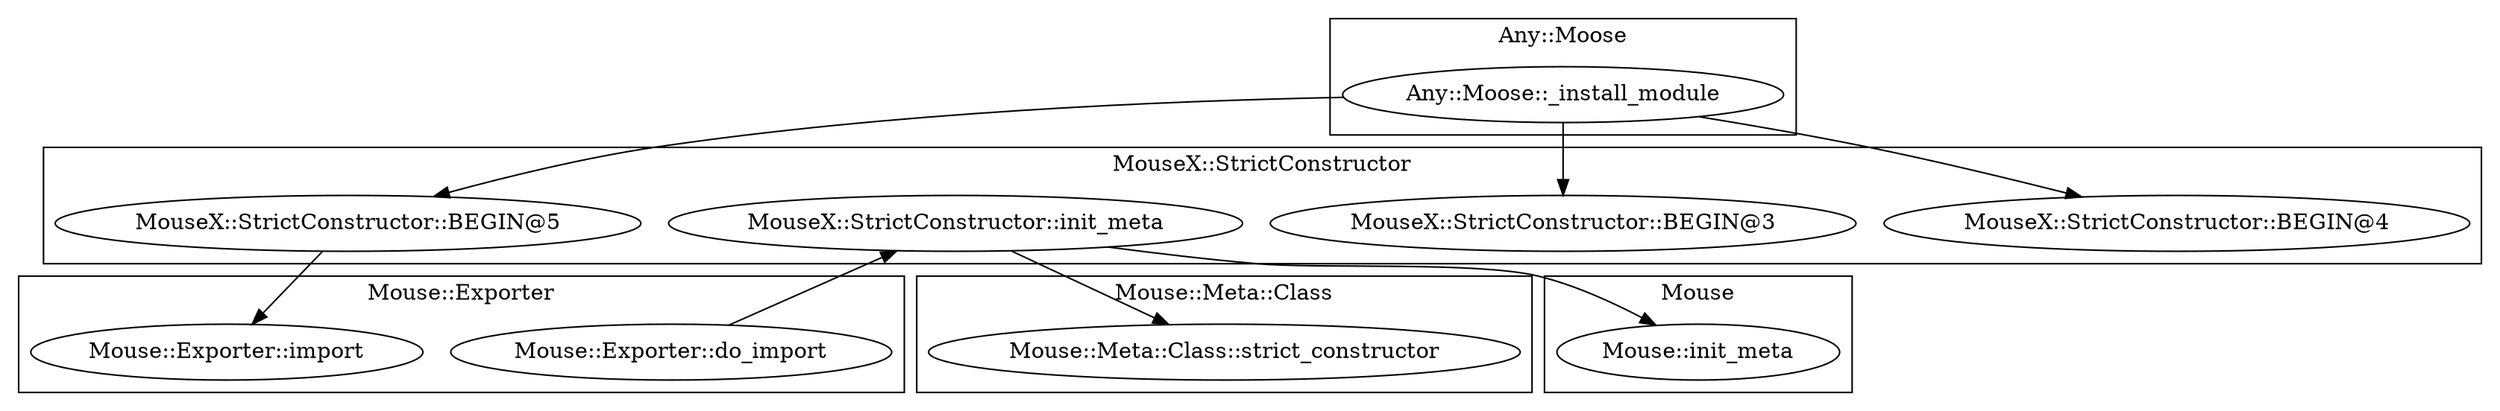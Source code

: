 digraph {
graph [overlap=false]
subgraph cluster_Mouse_Meta_Class {
	label="Mouse::Meta::Class";
	"Mouse::Meta::Class::strict_constructor";
}
subgraph cluster_Any_Moose {
	label="Any::Moose";
	"Any::Moose::_install_module";
}
subgraph cluster_MouseX_StrictConstructor {
	label="MouseX::StrictConstructor";
	"MouseX::StrictConstructor::BEGIN@3";
	"MouseX::StrictConstructor::BEGIN@5";
	"MouseX::StrictConstructor::init_meta";
	"MouseX::StrictConstructor::BEGIN@4";
}
subgraph cluster_Mouse {
	label="Mouse";
	"Mouse::init_meta";
}
subgraph cluster_Mouse_Exporter {
	label="Mouse::Exporter";
	"Mouse::Exporter::import";
	"Mouse::Exporter::do_import";
}
"MouseX::StrictConstructor::init_meta" -> "Mouse::init_meta";
"Mouse::Exporter::do_import" -> "MouseX::StrictConstructor::init_meta";
"MouseX::StrictConstructor::BEGIN@5" -> "Mouse::Exporter::import";
"MouseX::StrictConstructor::init_meta" -> "Mouse::Meta::Class::strict_constructor";
"Any::Moose::_install_module" -> "MouseX::StrictConstructor::BEGIN@4";
"Any::Moose::_install_module" -> "MouseX::StrictConstructor::BEGIN@3";
"Any::Moose::_install_module" -> "MouseX::StrictConstructor::BEGIN@5";
}
